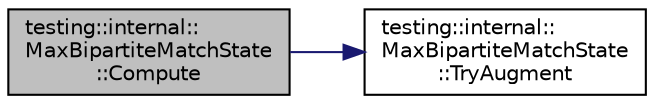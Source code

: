 digraph "testing::internal::MaxBipartiteMatchState::Compute"
{
 // LATEX_PDF_SIZE
  bgcolor="transparent";
  edge [fontname="Helvetica",fontsize="10",labelfontname="Helvetica",labelfontsize="10"];
  node [fontname="Helvetica",fontsize="10",shape=record];
  rankdir="LR";
  Node1 [label="testing::internal::\lMaxBipartiteMatchState\l::Compute",height=0.2,width=0.4,color="black", fillcolor="grey75", style="filled", fontcolor="black",tooltip=" "];
  Node1 -> Node2 [color="midnightblue",fontsize="10",style="solid",fontname="Helvetica"];
  Node2 [label="testing::internal::\lMaxBipartiteMatchState\l::TryAugment",height=0.2,width=0.4,color="black",URL="$classtesting_1_1internal_1_1MaxBipartiteMatchState.html#a8aa8dc82be659772a1dd68eb00d7a858",tooltip=" "];
}
